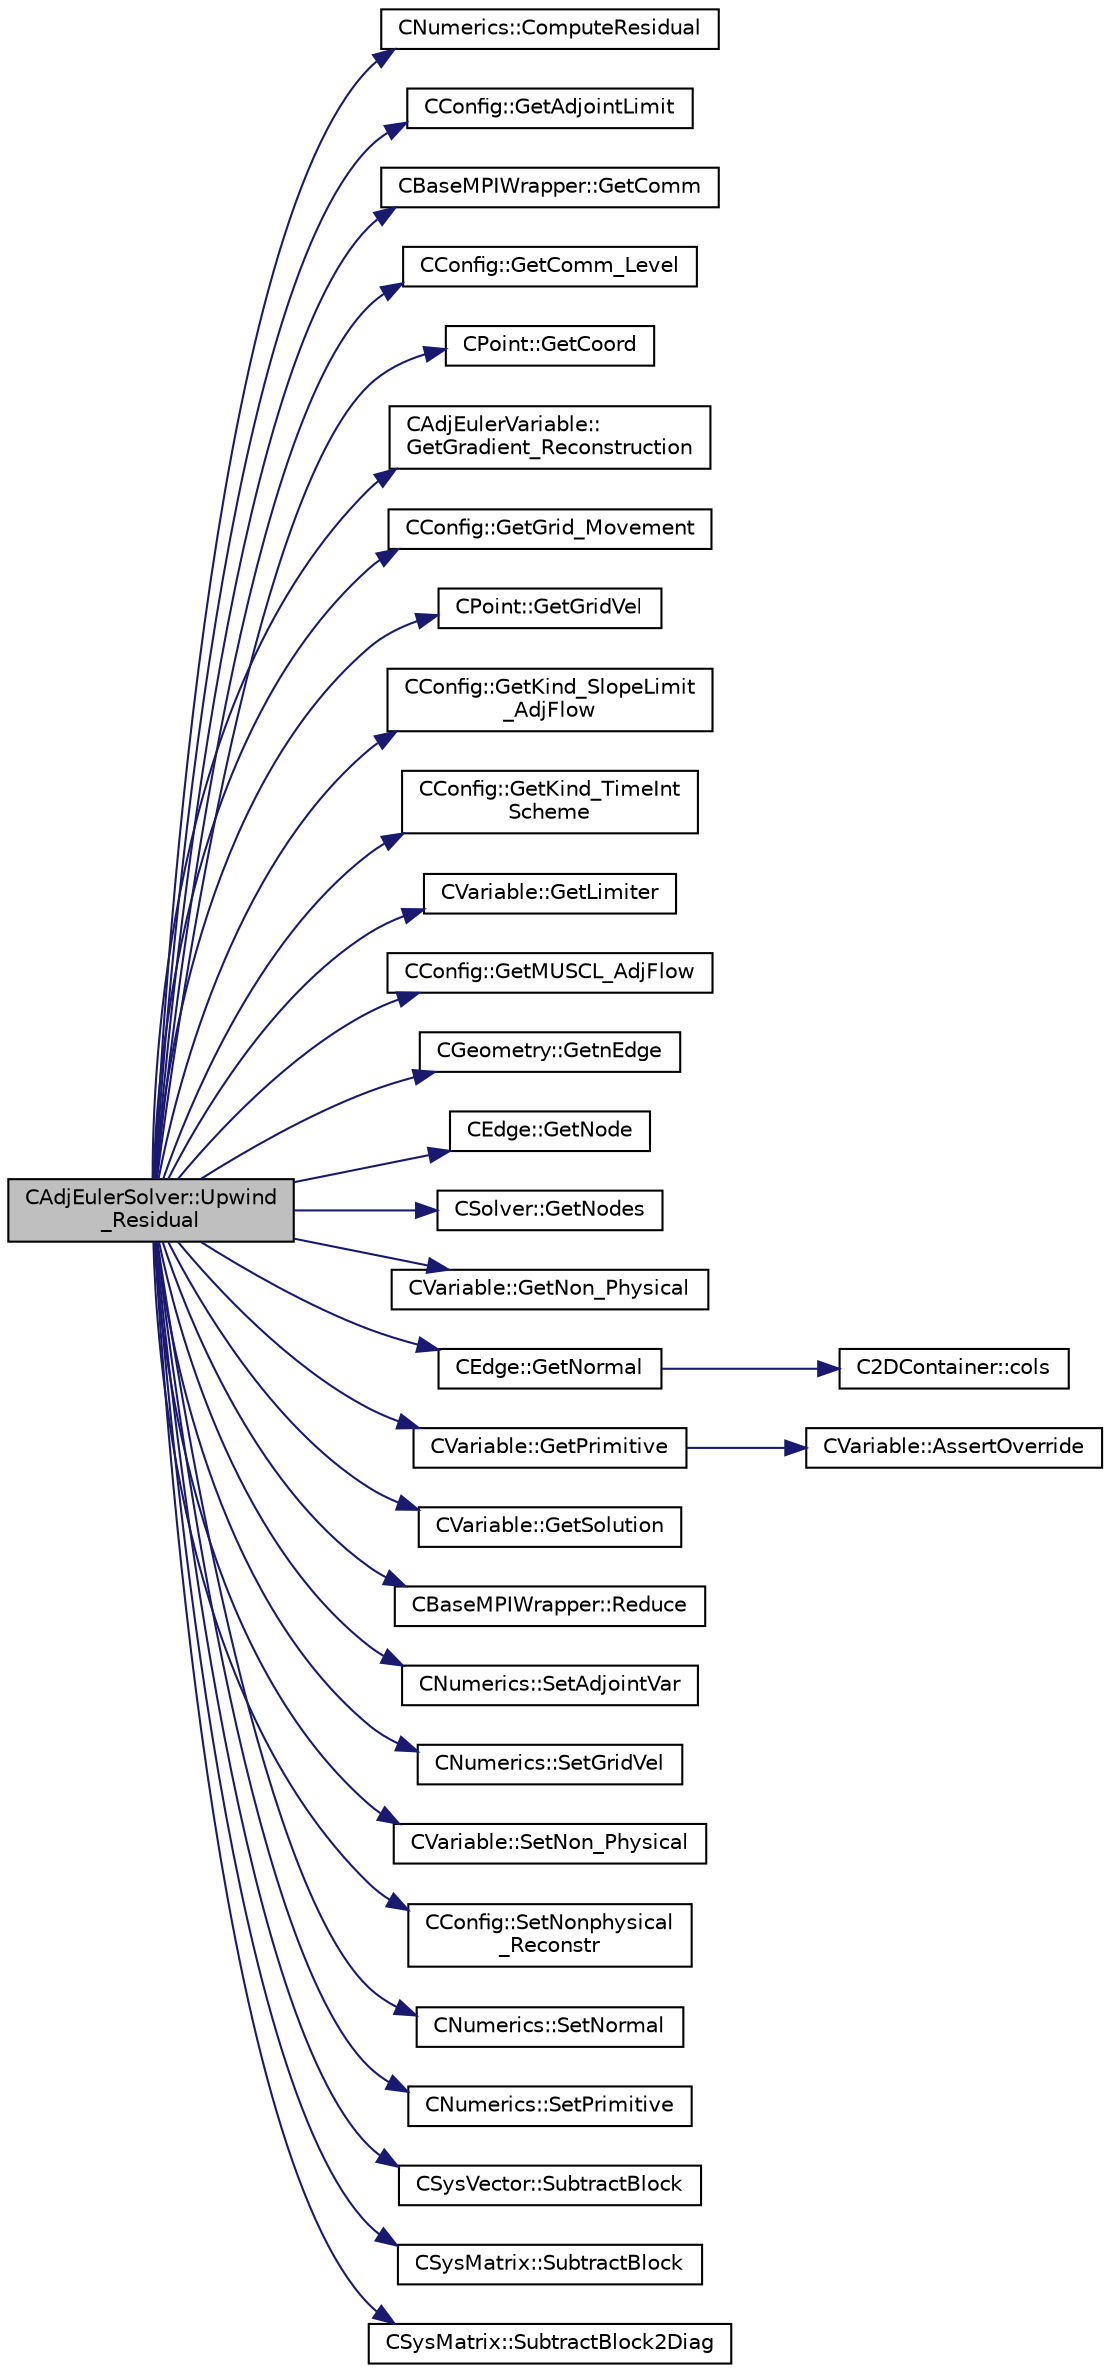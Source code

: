 digraph "CAdjEulerSolver::Upwind_Residual"
{
 // LATEX_PDF_SIZE
  edge [fontname="Helvetica",fontsize="10",labelfontname="Helvetica",labelfontsize="10"];
  node [fontname="Helvetica",fontsize="10",shape=record];
  rankdir="LR";
  Node1 [label="CAdjEulerSolver::Upwind\l_Residual",height=0.2,width=0.4,color="black", fillcolor="grey75", style="filled", fontcolor="black",tooltip="Compute the spatial integration using a upwind scheme."];
  Node1 -> Node2 [color="midnightblue",fontsize="10",style="solid",fontname="Helvetica"];
  Node2 [label="CNumerics::ComputeResidual",height=0.2,width=0.4,color="black", fillcolor="white", style="filled",URL="$classCNumerics.html#aa0ca13663a047ef2640b377b33875e29",tooltip="Compute the numerical residual."];
  Node1 -> Node3 [color="midnightblue",fontsize="10",style="solid",fontname="Helvetica"];
  Node3 [label="CConfig::GetAdjointLimit",height=0.2,width=0.4,color="black", fillcolor="white", style="filled",URL="$classCConfig.html#a622b8d5489590e58a6485c9095ed5edf",tooltip="Get the limit value for the adjoint variables."];
  Node1 -> Node4 [color="midnightblue",fontsize="10",style="solid",fontname="Helvetica"];
  Node4 [label="CBaseMPIWrapper::GetComm",height=0.2,width=0.4,color="black", fillcolor="white", style="filled",URL="$classCBaseMPIWrapper.html#a8154391fc3522954802889d81d4ef5da",tooltip=" "];
  Node1 -> Node5 [color="midnightblue",fontsize="10",style="solid",fontname="Helvetica"];
  Node5 [label="CConfig::GetComm_Level",height=0.2,width=0.4,color="black", fillcolor="white", style="filled",URL="$classCConfig.html#aa495414133c826e5f6651d4ce82d0ef6",tooltip="Get the level of MPI communications to be performed."];
  Node1 -> Node6 [color="midnightblue",fontsize="10",style="solid",fontname="Helvetica"];
  Node6 [label="CPoint::GetCoord",height=0.2,width=0.4,color="black", fillcolor="white", style="filled",URL="$classCPoint.html#ab16c29dd03911529cd73bf467c313179",tooltip="Get the coordinates dor the control volume."];
  Node1 -> Node7 [color="midnightblue",fontsize="10",style="solid",fontname="Helvetica"];
  Node7 [label="CAdjEulerVariable::\lGetGradient_Reconstruction",height=0.2,width=0.4,color="black", fillcolor="white", style="filled",URL="$classCAdjEulerVariable.html#a84210343f4eaba79978962bcdefdaf23",tooltip="Get the array of the reconstruction variables gradient at a node."];
  Node1 -> Node8 [color="midnightblue",fontsize="10",style="solid",fontname="Helvetica"];
  Node8 [label="CConfig::GetGrid_Movement",height=0.2,width=0.4,color="black", fillcolor="white", style="filled",URL="$classCConfig.html#a9182d3dbb0b3bfa2ebb944f18795f5ca",tooltip="Get information about the grid movement."];
  Node1 -> Node9 [color="midnightblue",fontsize="10",style="solid",fontname="Helvetica"];
  Node9 [label="CPoint::GetGridVel",height=0.2,width=0.4,color="black", fillcolor="white", style="filled",URL="$classCPoint.html#a65d855a9c2ad2971546038b34acd5b92",tooltip="Get the value of the grid velocity at the point."];
  Node1 -> Node10 [color="midnightblue",fontsize="10",style="solid",fontname="Helvetica"];
  Node10 [label="CConfig::GetKind_SlopeLimit\l_AdjFlow",height=0.2,width=0.4,color="black", fillcolor="white", style="filled",URL="$classCConfig.html#aba1a437d929fef85ee9ea86dae47925f",tooltip="Get the method for limiting the spatial gradients."];
  Node1 -> Node11 [color="midnightblue",fontsize="10",style="solid",fontname="Helvetica"];
  Node11 [label="CConfig::GetKind_TimeInt\lScheme",height=0.2,width=0.4,color="black", fillcolor="white", style="filled",URL="$classCConfig.html#ad16f71356f146b530fb1fbb45444525c",tooltip="Get the kind of time integration method."];
  Node1 -> Node12 [color="midnightblue",fontsize="10",style="solid",fontname="Helvetica"];
  Node12 [label="CVariable::GetLimiter",height=0.2,width=0.4,color="black", fillcolor="white", style="filled",URL="$classCVariable.html#ab4f777128f4b2375b5203c410fca7fcf",tooltip="Get the slope limiter."];
  Node1 -> Node13 [color="midnightblue",fontsize="10",style="solid",fontname="Helvetica"];
  Node13 [label="CConfig::GetMUSCL_AdjFlow",height=0.2,width=0.4,color="black", fillcolor="white", style="filled",URL="$classCConfig.html#ad31701c49b730e8db724c9db975abcfb",tooltip="Get if the upwind scheme used MUSCL or not."];
  Node1 -> Node14 [color="midnightblue",fontsize="10",style="solid",fontname="Helvetica"];
  Node14 [label="CGeometry::GetnEdge",height=0.2,width=0.4,color="black", fillcolor="white", style="filled",URL="$classCGeometry.html#aba89cceede61b33426b2783385431f5b",tooltip="Get number of edges."];
  Node1 -> Node15 [color="midnightblue",fontsize="10",style="solid",fontname="Helvetica"];
  Node15 [label="CEdge::GetNode",height=0.2,width=0.4,color="black", fillcolor="white", style="filled",URL="$classCEdge.html#a5cd6f283cb2f3e4dfc037c0db6ae1055",tooltip="Get left/right node index defining the edge."];
  Node1 -> Node16 [color="midnightblue",fontsize="10",style="solid",fontname="Helvetica"];
  Node16 [label="CSolver::GetNodes",height=0.2,width=0.4,color="black", fillcolor="white", style="filled",URL="$classCSolver.html#af3198e52a2ea377bb765647b5e697197",tooltip="Allow outside access to the nodes of the solver, containing conservatives, primitives,..."];
  Node1 -> Node17 [color="midnightblue",fontsize="10",style="solid",fontname="Helvetica"];
  Node17 [label="CVariable::GetNon_Physical",height=0.2,width=0.4,color="black", fillcolor="white", style="filled",URL="$classCVariable.html#a10c304d236917136f8906e2798f391b4",tooltip="Get the value of the non-physical boolean at a point."];
  Node1 -> Node18 [color="midnightblue",fontsize="10",style="solid",fontname="Helvetica"];
  Node18 [label="CEdge::GetNormal",height=0.2,width=0.4,color="black", fillcolor="white", style="filled",URL="$classCEdge.html#a4ace970590e47bd39ea5780c3e0e2037",tooltip="Copy the the normal vector of a face."];
  Node18 -> Node19 [color="midnightblue",fontsize="10",style="solid",fontname="Helvetica"];
  Node19 [label="C2DContainer::cols",height=0.2,width=0.4,color="black", fillcolor="white", style="filled",URL="$classC2DContainer.html#ab6d9161cd08887f034322ebcbc3deb12",tooltip=" "];
  Node1 -> Node20 [color="midnightblue",fontsize="10",style="solid",fontname="Helvetica"];
  Node20 [label="CVariable::GetPrimitive",height=0.2,width=0.4,color="black", fillcolor="white", style="filled",URL="$classCVariable.html#a634a803b0d397aec7a44420cd5159079",tooltip="Get the primitive variables for all points."];
  Node20 -> Node21 [color="midnightblue",fontsize="10",style="solid",fontname="Helvetica"];
  Node21 [label="CVariable::AssertOverride",height=0.2,width=0.4,color="black", fillcolor="white", style="filled",URL="$classCVariable.html#a57eb0e83f25f08d544f92b75e3f8b617",tooltip=" "];
  Node1 -> Node22 [color="midnightblue",fontsize="10",style="solid",fontname="Helvetica"];
  Node22 [label="CVariable::GetSolution",height=0.2,width=0.4,color="black", fillcolor="white", style="filled",URL="$classCVariable.html#a261483e39c23c1de7cb9aea7e917c121",tooltip="Get the solution."];
  Node1 -> Node23 [color="midnightblue",fontsize="10",style="solid",fontname="Helvetica"];
  Node23 [label="CBaseMPIWrapper::Reduce",height=0.2,width=0.4,color="black", fillcolor="white", style="filled",URL="$classCBaseMPIWrapper.html#adfe0cc3203ae26745e12fb885af0629b",tooltip=" "];
  Node1 -> Node24 [color="midnightblue",fontsize="10",style="solid",fontname="Helvetica"];
  Node24 [label="CNumerics::SetAdjointVar",height=0.2,width=0.4,color="black", fillcolor="white", style="filled",URL="$classCNumerics.html#a7a305597659a44840687afc1c1e0da6b",tooltip="Set the value of the adjoint variable."];
  Node1 -> Node25 [color="midnightblue",fontsize="10",style="solid",fontname="Helvetica"];
  Node25 [label="CNumerics::SetGridVel",height=0.2,width=0.4,color="black", fillcolor="white", style="filled",URL="$classCNumerics.html#a3f116b5718153aefee7a22735797af29",tooltip="Set the velocity of the computational grid."];
  Node1 -> Node26 [color="midnightblue",fontsize="10",style="solid",fontname="Helvetica"];
  Node26 [label="CVariable::SetNon_Physical",height=0.2,width=0.4,color="black", fillcolor="white", style="filled",URL="$classCVariable.html#af0eb973b8a2a22b1d1608e4af22022b8",tooltip="Set the value of the non-physical point."];
  Node1 -> Node27 [color="midnightblue",fontsize="10",style="solid",fontname="Helvetica"];
  Node27 [label="CConfig::SetNonphysical\l_Reconstr",height=0.2,width=0.4,color="black", fillcolor="white", style="filled",URL="$classCConfig.html#aa3920e3a8f281a8e015ca82571aa2c72",tooltip="Set the current number of non-physical reconstructions for 2nd-order upwinding."];
  Node1 -> Node28 [color="midnightblue",fontsize="10",style="solid",fontname="Helvetica"];
  Node28 [label="CNumerics::SetNormal",height=0.2,width=0.4,color="black", fillcolor="white", style="filled",URL="$classCNumerics.html#a93fd2262832ae5081317548f2f9cdbb3",tooltip="Set the value of the normal vector to the face between two points."];
  Node1 -> Node29 [color="midnightblue",fontsize="10",style="solid",fontname="Helvetica"];
  Node29 [label="CNumerics::SetPrimitive",height=0.2,width=0.4,color="black", fillcolor="white", style="filled",URL="$classCNumerics.html#a028c500ba7ce96d3af061fc8218f76f1",tooltip="Set the value of the primitive variables."];
  Node1 -> Node30 [color="midnightblue",fontsize="10",style="solid",fontname="Helvetica"];
  Node30 [label="CSysVector::SubtractBlock",height=0.2,width=0.4,color="black", fillcolor="white", style="filled",URL="$classCSysVector.html#a71ea6ec1ebdb77535b976bb40e7659a6",tooltip="Subtract \"block\" from the vector, see AddBlock."];
  Node1 -> Node31 [color="midnightblue",fontsize="10",style="solid",fontname="Helvetica"];
  Node31 [label="CSysMatrix::SubtractBlock",height=0.2,width=0.4,color="black", fillcolor="white", style="filled",URL="$classCSysMatrix.html#aaa63a679856fad3b4e76f9085b0ca40f",tooltip="Subtracts the specified block to the sparse matrix (see AddBlock)."];
  Node1 -> Node32 [color="midnightblue",fontsize="10",style="solid",fontname="Helvetica"];
  Node32 [label="CSysMatrix::SubtractBlock2Diag",height=0.2,width=0.4,color="black", fillcolor="white", style="filled",URL="$classCSysMatrix.html#a423b77066cf386dd6e4b95a656e4aadb",tooltip="Short-hand to AddBlock2Diag with alpha = -1, i.e. subtracts from the current diagonal."];
}
